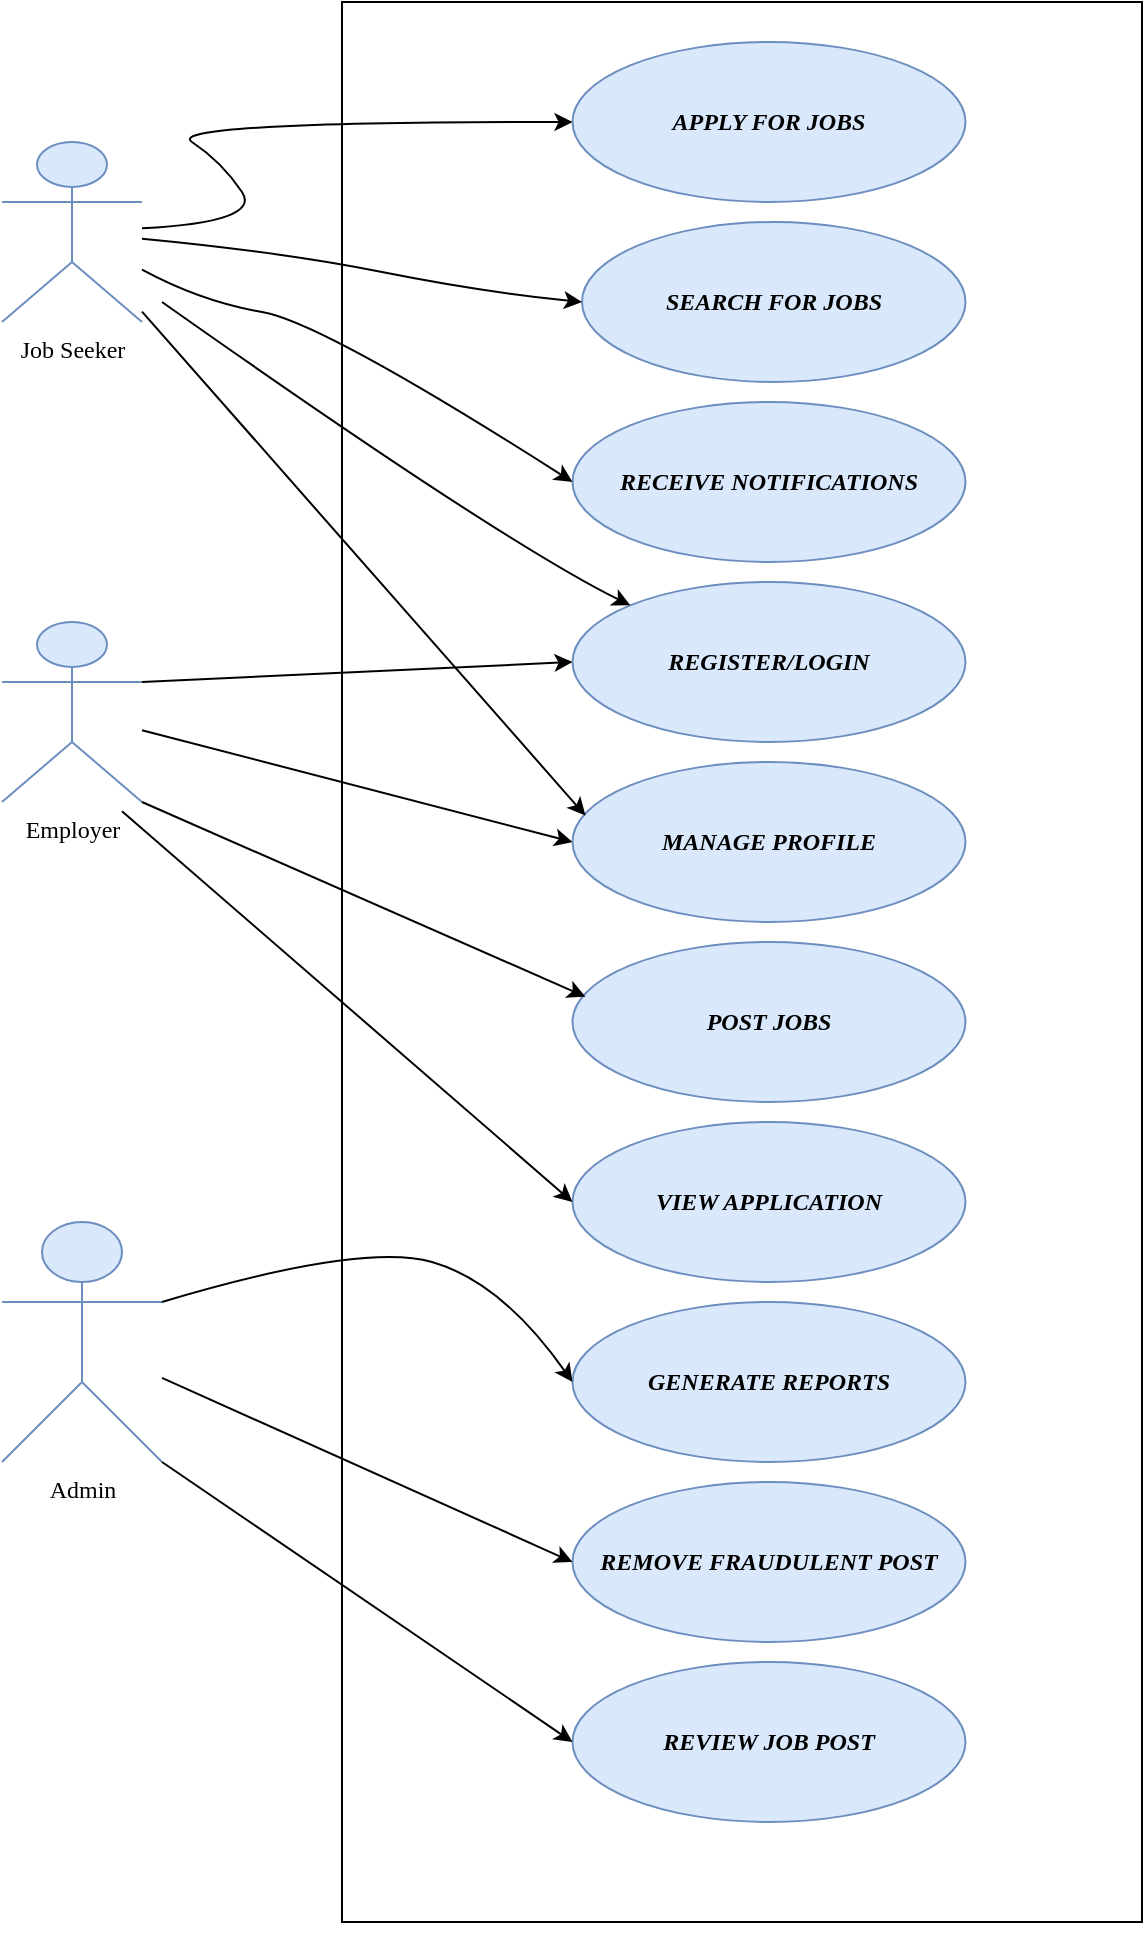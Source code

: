 <mxfile version="26.0.11">
  <diagram name="Page-1" id="orEiLuPRSYQBvGmdVXDn">
    <mxGraphModel dx="1693" dy="545" grid="1" gridSize="10" guides="1" tooltips="1" connect="1" arrows="1" fold="1" page="1" pageScale="1" pageWidth="827" pageHeight="1169" math="0" shadow="0">
      <root>
        <mxCell id="0" />
        <mxCell id="1" parent="0" />
        <mxCell id="4816XCKMGbu1FVl6_bT--13" value="" style="rounded=0;whiteSpace=wrap;html=1;movable=0;resizable=0;rotatable=0;deletable=0;editable=0;locked=1;connectable=0;" vertex="1" parent="1">
          <mxGeometry x="-490" y="80" width="400" height="960" as="geometry" />
        </mxCell>
        <mxCell id="4816XCKMGbu1FVl6_bT--14" value="APPLY FOR JOBS" style="ellipse;whiteSpace=wrap;html=1;fontFamily=Times New Roman;fontStyle=3;fillColor=#dae8fc;strokeColor=#6c8ebf;" vertex="1" parent="1">
          <mxGeometry x="-374.75" y="100" width="196.5" height="80" as="geometry" />
        </mxCell>
        <mxCell id="4816XCKMGbu1FVl6_bT--15" value="SEARCH FOR JOBS" style="ellipse;whiteSpace=wrap;html=1;fontFamily=Times New Roman;fontSize=12;fontStyle=3;fillColor=#dae8fc;strokeColor=#6c8ebf;" vertex="1" parent="1">
          <mxGeometry x="-370" y="190" width="191.75" height="80" as="geometry" />
        </mxCell>
        <mxCell id="4816XCKMGbu1FVl6_bT--16" value="RECEIVE NOTIFICATIONS" style="ellipse;whiteSpace=wrap;html=1;fontFamily=Times New Roman;fontStyle=3;fillColor=#dae8fc;strokeColor=#6c8ebf;" vertex="1" parent="1">
          <mxGeometry x="-374.75" y="280" width="196.5" height="80" as="geometry" />
        </mxCell>
        <mxCell id="4816XCKMGbu1FVl6_bT--17" value="REGISTER/LOGIN" style="ellipse;whiteSpace=wrap;html=1;fontFamily=Times New Roman;fontStyle=3;fillColor=#dae8fc;strokeColor=#6c8ebf;" vertex="1" parent="1">
          <mxGeometry x="-374.75" y="370" width="196.5" height="80" as="geometry" />
        </mxCell>
        <mxCell id="4816XCKMGbu1FVl6_bT--18" value="MANAGE PROFILE" style="ellipse;whiteSpace=wrap;html=1;fontStyle=3;fontFamily=Times New Roman;fillColor=#dae8fc;strokeColor=#6c8ebf;" vertex="1" parent="1">
          <mxGeometry x="-374.75" y="460" width="196.5" height="80" as="geometry" />
        </mxCell>
        <mxCell id="4816XCKMGbu1FVl6_bT--19" value="POST JOBS" style="ellipse;whiteSpace=wrap;html=1;fontFamily=Times New Roman;fontStyle=3;fillColor=#dae8fc;strokeColor=#6c8ebf;" vertex="1" parent="1">
          <mxGeometry x="-374.75" y="550" width="196.5" height="80" as="geometry" />
        </mxCell>
        <mxCell id="4816XCKMGbu1FVl6_bT--20" value="VIEW APPLICATION" style="ellipse;whiteSpace=wrap;html=1;fontFamily=Times New Roman;fontStyle=3;fillColor=#dae8fc;strokeColor=#6c8ebf;" vertex="1" parent="1">
          <mxGeometry x="-374.75" y="640" width="196.5" height="80" as="geometry" />
        </mxCell>
        <mxCell id="4816XCKMGbu1FVl6_bT--21" value="GENERATE REPORTS" style="ellipse;whiteSpace=wrap;html=1;fontFamily=Times New Roman;fontStyle=3;fillColor=#dae8fc;strokeColor=#6c8ebf;" vertex="1" parent="1">
          <mxGeometry x="-374.75" y="730" width="196.5" height="80" as="geometry" />
        </mxCell>
        <mxCell id="4816XCKMGbu1FVl6_bT--22" value="REMOVE FRAUDULENT POST" style="ellipse;whiteSpace=wrap;html=1;fontStyle=3;fontFamily=Times New Roman;fillColor=#dae8fc;strokeColor=#6c8ebf;" vertex="1" parent="1">
          <mxGeometry x="-374.75" y="820" width="196.5" height="80" as="geometry" />
        </mxCell>
        <mxCell id="4816XCKMGbu1FVl6_bT--23" value="REVIEW JOB POST" style="ellipse;whiteSpace=wrap;html=1;fontFamily=Times New Roman;fontStyle=3;fillColor=#dae8fc;strokeColor=#6c8ebf;" vertex="1" parent="1">
          <mxGeometry x="-374.75" y="910" width="196.5" height="80" as="geometry" />
        </mxCell>
        <mxCell id="4816XCKMGbu1FVl6_bT--26" style="edgeStyle=orthogonalEdgeStyle;rounded=0;orthogonalLoop=1;jettySize=auto;html=1;exitX=0.5;exitY=1;exitDx=0;exitDy=0;" edge="1" parent="1" source="4816XCKMGbu1FVl6_bT--13" target="4816XCKMGbu1FVl6_bT--13">
          <mxGeometry relative="1" as="geometry" />
        </mxCell>
        <object label="Job Seeker" id="4816XCKMGbu1FVl6_bT--27">
          <mxCell style="shape=umlActor;verticalLabelPosition=bottom;verticalAlign=top;html=1;outlineConnect=0;fontFamily=Times New Roman;fontStyle=0;fillColor=#dae8fc;strokeColor=#6c8ebf;" vertex="1" parent="1">
            <mxGeometry x="-660" y="150" width="70" height="90" as="geometry" />
          </mxCell>
        </object>
        <mxCell id="4816XCKMGbu1FVl6_bT--34" value="" style="curved=1;endArrow=classic;html=1;rounded=0;entryX=0;entryY=0.5;entryDx=0;entryDy=0;" edge="1" parent="1" source="4816XCKMGbu1FVl6_bT--27" target="4816XCKMGbu1FVl6_bT--14">
          <mxGeometry width="50" height="50" relative="1" as="geometry">
            <mxPoint x="-580" y="190" as="sourcePoint" />
            <mxPoint x="-530" y="140" as="targetPoint" />
            <Array as="points">
              <mxPoint x="-530" y="190" />
              <mxPoint x="-550" y="160" />
              <mxPoint x="-580" y="140" />
            </Array>
          </mxGeometry>
        </mxCell>
        <mxCell id="4816XCKMGbu1FVl6_bT--35" value="" style="curved=1;endArrow=classic;html=1;rounded=0;entryX=0;entryY=0.5;entryDx=0;entryDy=0;" edge="1" parent="1" source="4816XCKMGbu1FVl6_bT--27" target="4816XCKMGbu1FVl6_bT--15">
          <mxGeometry width="50" height="50" relative="1" as="geometry">
            <mxPoint x="-520" y="255" as="sourcePoint" />
            <mxPoint x="-470" y="205" as="targetPoint" />
            <Array as="points">
              <mxPoint x="-520" y="205" />
              <mxPoint x="-420" y="225" />
            </Array>
          </mxGeometry>
        </mxCell>
        <mxCell id="4816XCKMGbu1FVl6_bT--36" value="" style="curved=1;endArrow=classic;html=1;rounded=0;entryX=0;entryY=0.5;entryDx=0;entryDy=0;" edge="1" parent="1" source="4816XCKMGbu1FVl6_bT--27" target="4816XCKMGbu1FVl6_bT--16">
          <mxGeometry width="50" height="50" relative="1" as="geometry">
            <mxPoint x="-530" y="300" as="sourcePoint" />
            <mxPoint x="-480" y="250" as="targetPoint" />
            <Array as="points">
              <mxPoint x="-560" y="230" />
              <mxPoint x="-500" y="240" />
            </Array>
          </mxGeometry>
        </mxCell>
        <mxCell id="4816XCKMGbu1FVl6_bT--40" value="" style="curved=1;endArrow=classic;html=1;rounded=0;entryX=0;entryY=0;entryDx=0;entryDy=0;" edge="1" parent="1" target="4816XCKMGbu1FVl6_bT--17">
          <mxGeometry width="50" height="50" relative="1" as="geometry">
            <mxPoint x="-580" y="230" as="sourcePoint" />
            <mxPoint x="-400" y="330" as="targetPoint" />
            <Array as="points">
              <mxPoint x="-410" y="350" />
            </Array>
          </mxGeometry>
        </mxCell>
        <mxCell id="4816XCKMGbu1FVl6_bT--43" value="" style="endArrow=classic;html=1;rounded=0;entryX=0.033;entryY=0.335;entryDx=0;entryDy=0;entryPerimeter=0;" edge="1" parent="1" source="4816XCKMGbu1FVl6_bT--27" target="4816XCKMGbu1FVl6_bT--18">
          <mxGeometry width="50" height="50" relative="1" as="geometry">
            <mxPoint x="-450" y="380" as="sourcePoint" />
            <mxPoint x="-400" y="330" as="targetPoint" />
          </mxGeometry>
        </mxCell>
        <mxCell id="4816XCKMGbu1FVl6_bT--45" value="Employer" style="shape=umlActor;verticalLabelPosition=bottom;verticalAlign=top;html=1;outlineConnect=0;fontFamily=Times New Roman;fillColor=#dae8fc;strokeColor=#6c8ebf;" vertex="1" parent="1">
          <mxGeometry x="-660" y="390" width="70" height="90" as="geometry" />
        </mxCell>
        <mxCell id="4816XCKMGbu1FVl6_bT--47" value="" style="endArrow=classic;html=1;rounded=0;exitX=1;exitY=0.333;exitDx=0;exitDy=0;exitPerimeter=0;entryX=0;entryY=0.5;entryDx=0;entryDy=0;" edge="1" parent="1" source="4816XCKMGbu1FVl6_bT--45" target="4816XCKMGbu1FVl6_bT--17">
          <mxGeometry width="50" height="50" relative="1" as="geometry">
            <mxPoint x="-450" y="440" as="sourcePoint" />
            <mxPoint x="-400" y="390" as="targetPoint" />
          </mxGeometry>
        </mxCell>
        <mxCell id="4816XCKMGbu1FVl6_bT--48" value="" style="endArrow=classic;html=1;rounded=0;entryX=0;entryY=0.5;entryDx=0;entryDy=0;" edge="1" parent="1" source="4816XCKMGbu1FVl6_bT--45" target="4816XCKMGbu1FVl6_bT--18">
          <mxGeometry width="50" height="50" relative="1" as="geometry">
            <mxPoint x="-580" y="400" as="sourcePoint" />
            <mxPoint x="-400" y="390" as="targetPoint" />
          </mxGeometry>
        </mxCell>
        <mxCell id="4816XCKMGbu1FVl6_bT--50" value="" style="endArrow=classic;html=1;rounded=0;exitX=1;exitY=1;exitDx=0;exitDy=0;exitPerimeter=0;entryX=0.033;entryY=0.342;entryDx=0;entryDy=0;entryPerimeter=0;" edge="1" parent="1" source="4816XCKMGbu1FVl6_bT--45" target="4816XCKMGbu1FVl6_bT--19">
          <mxGeometry width="50" height="50" relative="1" as="geometry">
            <mxPoint x="-450" y="720" as="sourcePoint" />
            <mxPoint x="-370" y="590" as="targetPoint" />
          </mxGeometry>
        </mxCell>
        <mxCell id="4816XCKMGbu1FVl6_bT--52" value="" style="endArrow=classic;html=1;rounded=0;entryX=0;entryY=0.5;entryDx=0;entryDy=0;" edge="1" parent="1" target="4816XCKMGbu1FVl6_bT--20">
          <mxGeometry width="50" height="50" relative="1" as="geometry">
            <mxPoint x="-600" y="484.636" as="sourcePoint" />
            <mxPoint x="-384.75" y="695.37" as="targetPoint" />
          </mxGeometry>
        </mxCell>
        <mxCell id="4816XCKMGbu1FVl6_bT--53" value="Admin" style="shape=umlActor;verticalLabelPosition=bottom;verticalAlign=top;html=1;outlineConnect=0;fontFamily=Times New Roman;fillColor=#dae8fc;strokeColor=#6c8ebf;" vertex="1" parent="1">
          <mxGeometry x="-660" y="690" width="80" height="120" as="geometry" />
        </mxCell>
        <mxCell id="4816XCKMGbu1FVl6_bT--55" value="" style="curved=1;endArrow=classic;html=1;rounded=0;entryX=0;entryY=0.5;entryDx=0;entryDy=0;exitX=1;exitY=0.333;exitDx=0;exitDy=0;exitPerimeter=0;" edge="1" parent="1" source="4816XCKMGbu1FVl6_bT--53" target="4816XCKMGbu1FVl6_bT--21">
          <mxGeometry width="50" height="50" relative="1" as="geometry">
            <mxPoint x="-550" y="810" as="sourcePoint" />
            <mxPoint x="-500" y="760" as="targetPoint" />
            <Array as="points">
              <mxPoint x="-480" y="700" />
              <mxPoint x="-410" y="720" />
            </Array>
          </mxGeometry>
        </mxCell>
        <mxCell id="4816XCKMGbu1FVl6_bT--57" value="" style="endArrow=classic;html=1;rounded=0;entryX=0;entryY=0.5;entryDx=0;entryDy=0;" edge="1" parent="1" source="4816XCKMGbu1FVl6_bT--53" target="4816XCKMGbu1FVl6_bT--22">
          <mxGeometry width="50" height="50" relative="1" as="geometry">
            <mxPoint x="-450" y="1020" as="sourcePoint" />
            <mxPoint x="-400" y="970" as="targetPoint" />
          </mxGeometry>
        </mxCell>
        <mxCell id="4816XCKMGbu1FVl6_bT--58" value="" style="endArrow=classic;html=1;rounded=0;exitX=1;exitY=1;exitDx=0;exitDy=0;exitPerimeter=0;entryX=0;entryY=0.5;entryDx=0;entryDy=0;" edge="1" parent="1" source="4816XCKMGbu1FVl6_bT--53" target="4816XCKMGbu1FVl6_bT--23">
          <mxGeometry width="50" height="50" relative="1" as="geometry">
            <mxPoint x="-450" y="1020" as="sourcePoint" />
            <mxPoint x="-400" y="970" as="targetPoint" />
          </mxGeometry>
        </mxCell>
      </root>
    </mxGraphModel>
  </diagram>
</mxfile>
